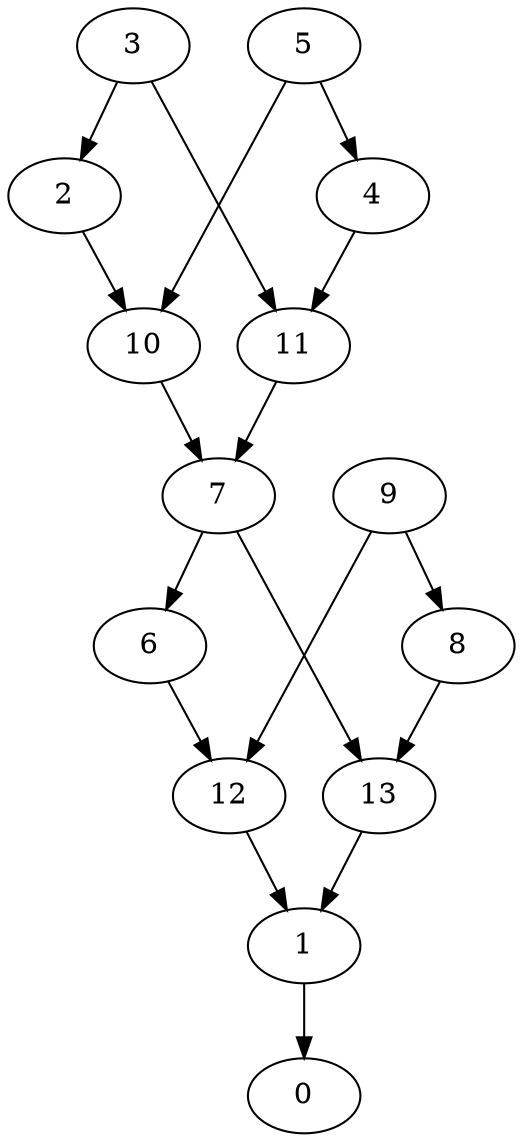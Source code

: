 digraph network {
  1 -> 0;
  3 -> 2;
  5 -> 4;
  7 -> 6;
  9 -> 8;
  5 -> 10;
  2 -> 10;
  4 -> 11;
  3 -> 11;
  10 -> 7;
  11 -> 7;
  9 -> 12;
  6 -> 12;
  8 -> 13;
  7 -> 13;
  12 -> 1;
  13 -> 1;
}
